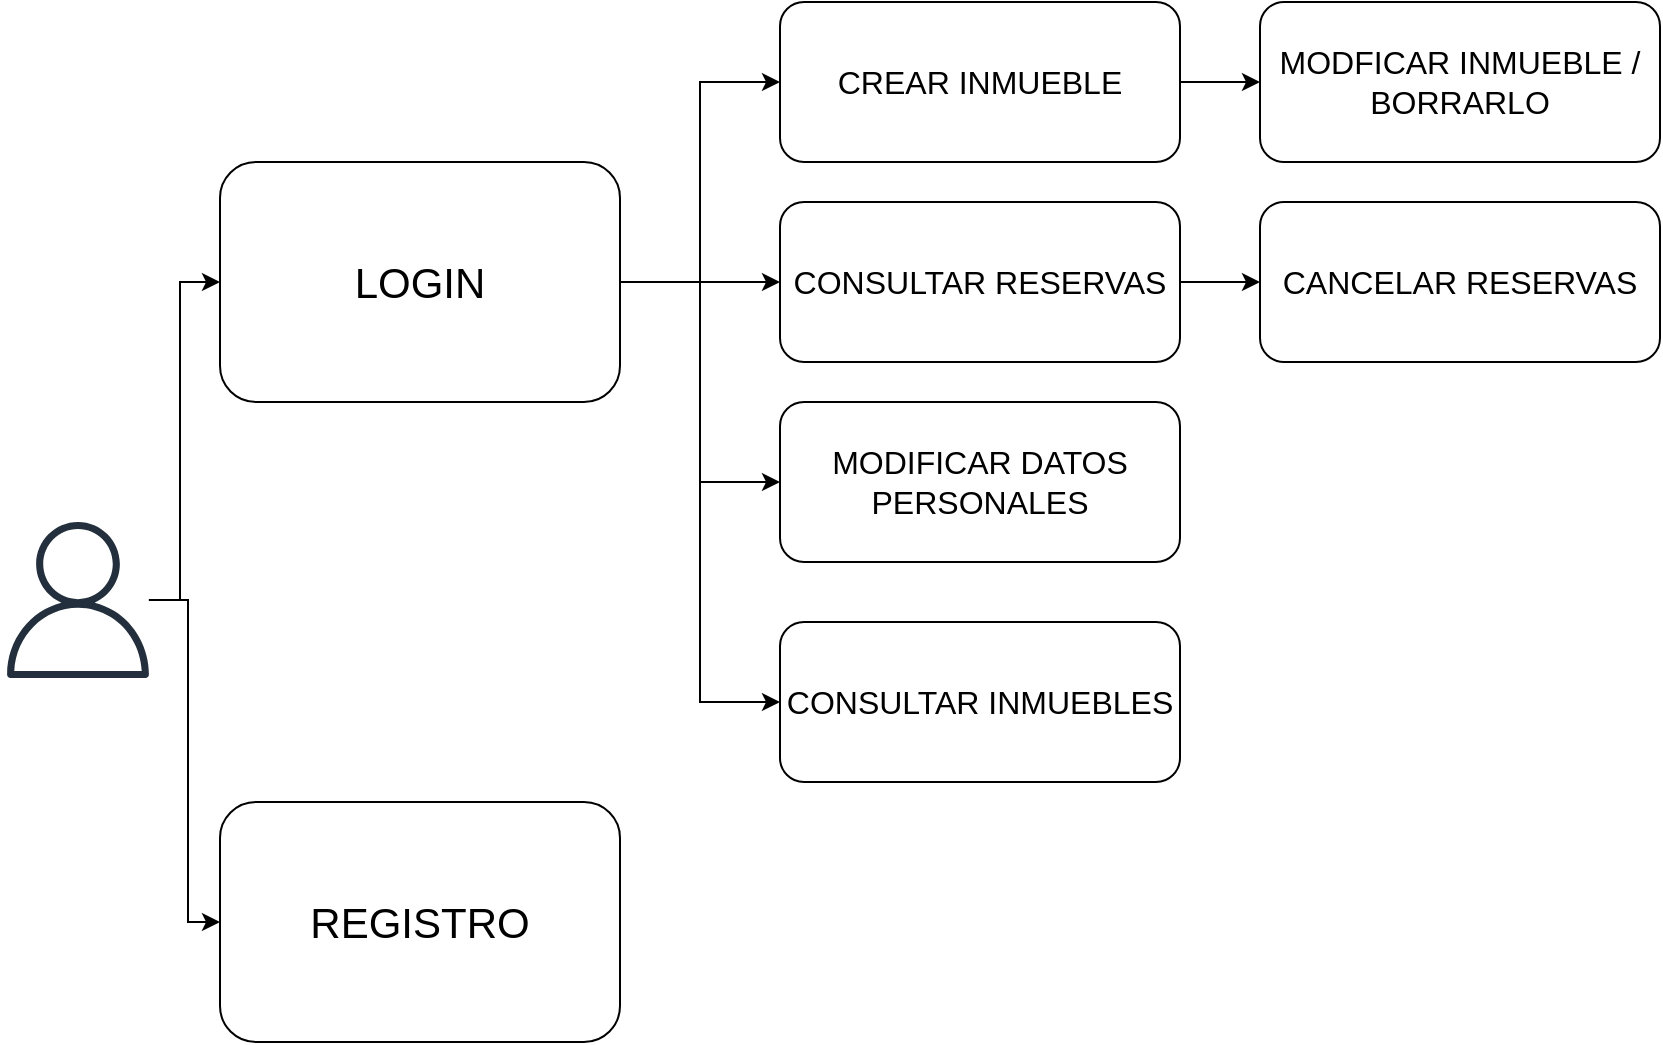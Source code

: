 <mxfile version="24.2.5" type="device">
  <diagram id="Ht1M8jgEwFfnCIfOTk4-" name="Page-1">
    <mxGraphModel dx="2206" dy="1286" grid="1" gridSize="10" guides="1" tooltips="1" connect="1" arrows="1" fold="1" page="1" pageScale="1" pageWidth="1169" pageHeight="827" math="0" shadow="0">
      <root>
        <mxCell id="0" />
        <mxCell id="1" parent="0" />
        <mxCell id="xJ2NdgrXT51vRDPIRoOR-4" style="edgeStyle=orthogonalEdgeStyle;rounded=0;orthogonalLoop=1;jettySize=auto;html=1;entryX=0;entryY=0.5;entryDx=0;entryDy=0;" edge="1" parent="1" source="xJ2NdgrXT51vRDPIRoOR-1" target="xJ2NdgrXT51vRDPIRoOR-2">
          <mxGeometry relative="1" as="geometry">
            <Array as="points">
              <mxPoint x="100" y="339" />
              <mxPoint x="100" y="180" />
            </Array>
          </mxGeometry>
        </mxCell>
        <mxCell id="xJ2NdgrXT51vRDPIRoOR-5" style="edgeStyle=orthogonalEdgeStyle;rounded=0;orthogonalLoop=1;jettySize=auto;html=1;entryX=0;entryY=0.5;entryDx=0;entryDy=0;" edge="1" parent="1" source="xJ2NdgrXT51vRDPIRoOR-1" target="xJ2NdgrXT51vRDPIRoOR-3">
          <mxGeometry relative="1" as="geometry">
            <Array as="points">
              <mxPoint x="104" y="339" />
              <mxPoint x="104" y="500" />
            </Array>
          </mxGeometry>
        </mxCell>
        <mxCell id="xJ2NdgrXT51vRDPIRoOR-1" value="" style="sketch=0;outlineConnect=0;fontColor=#232F3E;gradientColor=none;fillColor=#232F3D;strokeColor=none;dashed=0;verticalLabelPosition=bottom;verticalAlign=top;align=center;html=1;fontSize=12;fontStyle=0;aspect=fixed;pointerEvents=1;shape=mxgraph.aws4.user;" vertex="1" parent="1">
          <mxGeometry x="10" y="300" width="78" height="78" as="geometry" />
        </mxCell>
        <mxCell id="xJ2NdgrXT51vRDPIRoOR-11" style="edgeStyle=orthogonalEdgeStyle;rounded=0;orthogonalLoop=1;jettySize=auto;html=1;entryX=0;entryY=0.5;entryDx=0;entryDy=0;" edge="1" parent="1" source="xJ2NdgrXT51vRDPIRoOR-2" target="xJ2NdgrXT51vRDPIRoOR-6">
          <mxGeometry relative="1" as="geometry" />
        </mxCell>
        <mxCell id="xJ2NdgrXT51vRDPIRoOR-13" style="edgeStyle=orthogonalEdgeStyle;rounded=0;orthogonalLoop=1;jettySize=auto;html=1;entryX=0;entryY=0.5;entryDx=0;entryDy=0;" edge="1" parent="1" source="xJ2NdgrXT51vRDPIRoOR-2" target="xJ2NdgrXT51vRDPIRoOR-8">
          <mxGeometry relative="1" as="geometry" />
        </mxCell>
        <mxCell id="xJ2NdgrXT51vRDPIRoOR-15" style="edgeStyle=orthogonalEdgeStyle;rounded=0;orthogonalLoop=1;jettySize=auto;html=1;entryX=0;entryY=0.5;entryDx=0;entryDy=0;" edge="1" parent="1" source="xJ2NdgrXT51vRDPIRoOR-2" target="xJ2NdgrXT51vRDPIRoOR-10">
          <mxGeometry relative="1" as="geometry" />
        </mxCell>
        <mxCell id="xJ2NdgrXT51vRDPIRoOR-17" style="edgeStyle=orthogonalEdgeStyle;rounded=0;orthogonalLoop=1;jettySize=auto;html=1;entryX=0;entryY=0.5;entryDx=0;entryDy=0;" edge="1" parent="1" source="xJ2NdgrXT51vRDPIRoOR-2" target="xJ2NdgrXT51vRDPIRoOR-16">
          <mxGeometry relative="1" as="geometry" />
        </mxCell>
        <mxCell id="xJ2NdgrXT51vRDPIRoOR-2" value="&lt;font style=&quot;font-size: 21px;&quot;&gt;LOGIN&lt;/font&gt;" style="rounded=1;whiteSpace=wrap;html=1;" vertex="1" parent="1">
          <mxGeometry x="120" y="120" width="200" height="120" as="geometry" />
        </mxCell>
        <mxCell id="xJ2NdgrXT51vRDPIRoOR-3" value="&lt;font style=&quot;font-size: 21px;&quot;&gt;REGISTRO&lt;/font&gt;" style="rounded=1;whiteSpace=wrap;html=1;" vertex="1" parent="1">
          <mxGeometry x="120" y="440" width="200" height="120" as="geometry" />
        </mxCell>
        <mxCell id="xJ2NdgrXT51vRDPIRoOR-12" style="edgeStyle=orthogonalEdgeStyle;rounded=0;orthogonalLoop=1;jettySize=auto;html=1;entryX=0;entryY=0.5;entryDx=0;entryDy=0;" edge="1" parent="1" source="xJ2NdgrXT51vRDPIRoOR-6" target="xJ2NdgrXT51vRDPIRoOR-7">
          <mxGeometry relative="1" as="geometry" />
        </mxCell>
        <mxCell id="xJ2NdgrXT51vRDPIRoOR-6" value="&lt;font style=&quot;font-size: 16px;&quot;&gt;CREAR INMUEBLE&lt;/font&gt;" style="rounded=1;whiteSpace=wrap;html=1;" vertex="1" parent="1">
          <mxGeometry x="400" y="40" width="200" height="80" as="geometry" />
        </mxCell>
        <mxCell id="xJ2NdgrXT51vRDPIRoOR-7" value="&lt;font style=&quot;font-size: 16px;&quot;&gt;MODFICAR INMUEBLE / BORRARLO&lt;/font&gt;" style="rounded=1;whiteSpace=wrap;html=1;" vertex="1" parent="1">
          <mxGeometry x="640" y="40" width="200" height="80" as="geometry" />
        </mxCell>
        <mxCell id="xJ2NdgrXT51vRDPIRoOR-14" style="edgeStyle=orthogonalEdgeStyle;rounded=0;orthogonalLoop=1;jettySize=auto;html=1;entryX=0;entryY=0.5;entryDx=0;entryDy=0;" edge="1" parent="1" source="xJ2NdgrXT51vRDPIRoOR-8" target="xJ2NdgrXT51vRDPIRoOR-9">
          <mxGeometry relative="1" as="geometry" />
        </mxCell>
        <mxCell id="xJ2NdgrXT51vRDPIRoOR-8" value="&lt;font style=&quot;font-size: 16px;&quot;&gt;CONSULTAR RESERVAS&lt;/font&gt;" style="rounded=1;whiteSpace=wrap;html=1;" vertex="1" parent="1">
          <mxGeometry x="400" y="140" width="200" height="80" as="geometry" />
        </mxCell>
        <mxCell id="xJ2NdgrXT51vRDPIRoOR-9" value="&lt;font style=&quot;font-size: 16px;&quot;&gt;CANCELAR RESERVAS&lt;/font&gt;" style="rounded=1;whiteSpace=wrap;html=1;" vertex="1" parent="1">
          <mxGeometry x="640" y="140" width="200" height="80" as="geometry" />
        </mxCell>
        <mxCell id="xJ2NdgrXT51vRDPIRoOR-10" value="&lt;font style=&quot;font-size: 16px;&quot;&gt;MODIFICAR DATOS PERSONALES&lt;/font&gt;" style="rounded=1;whiteSpace=wrap;html=1;" vertex="1" parent="1">
          <mxGeometry x="400" y="240" width="200" height="80" as="geometry" />
        </mxCell>
        <mxCell id="xJ2NdgrXT51vRDPIRoOR-16" value="&lt;span style=&quot;font-size: 16px;&quot;&gt;CONSULTAR INMUEBLES&lt;/span&gt;" style="rounded=1;whiteSpace=wrap;html=1;" vertex="1" parent="1">
          <mxGeometry x="400" y="350" width="200" height="80" as="geometry" />
        </mxCell>
      </root>
    </mxGraphModel>
  </diagram>
</mxfile>
